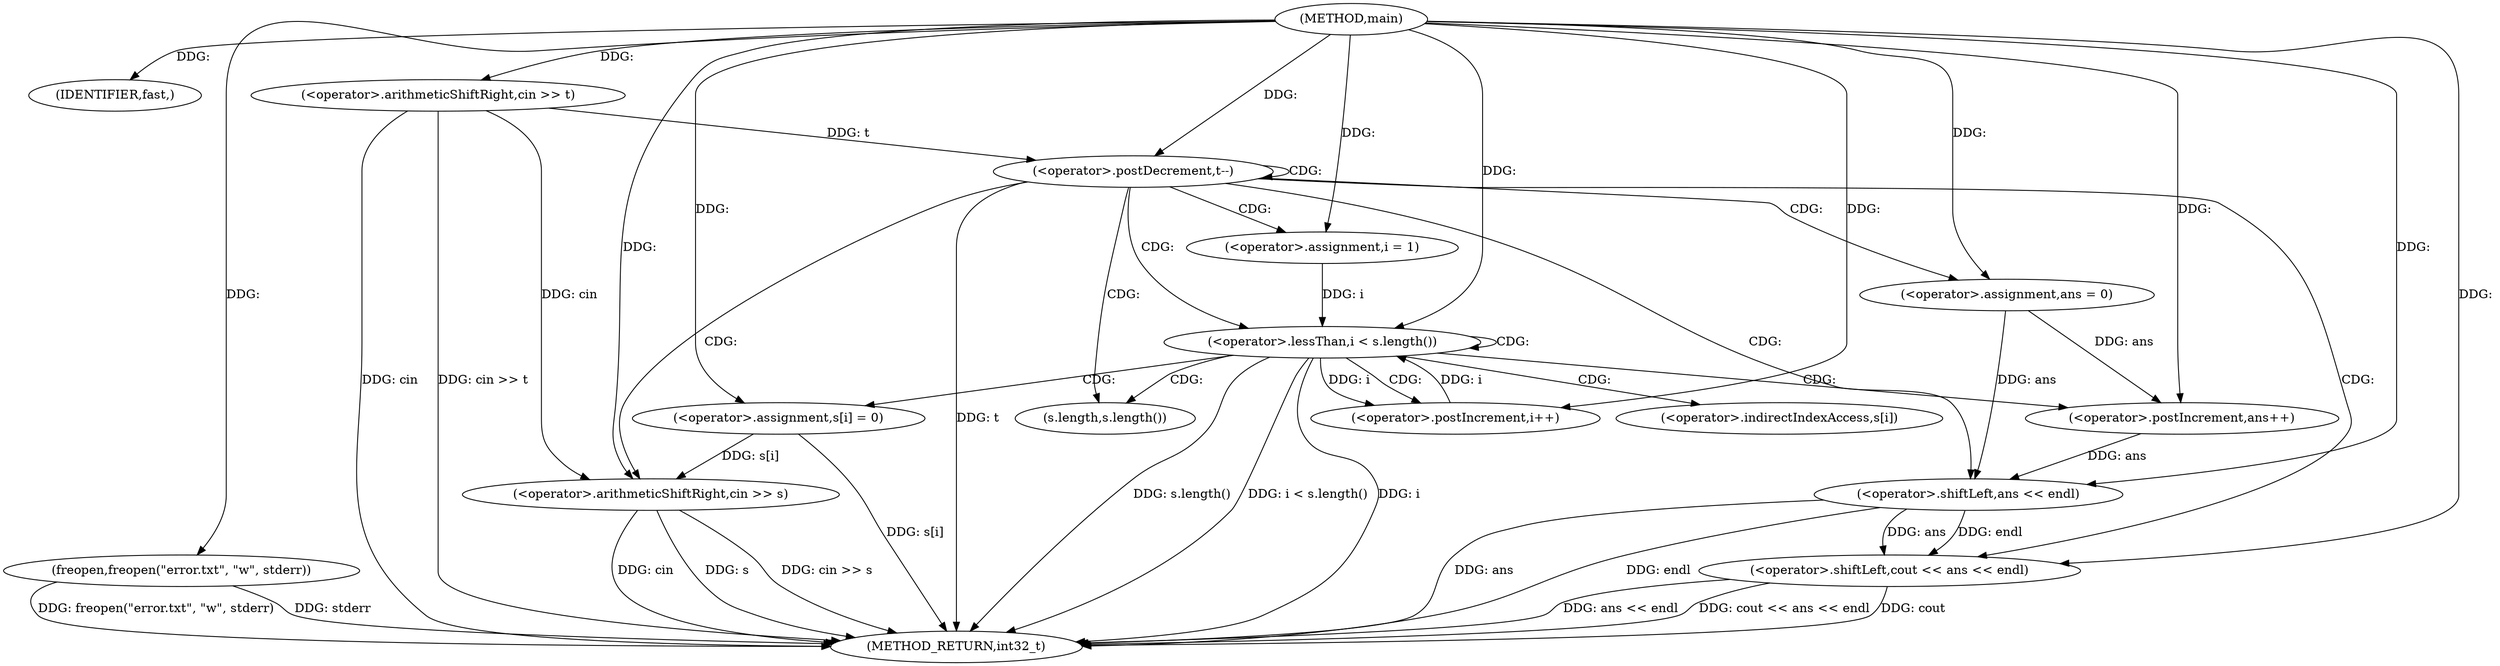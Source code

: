 digraph "main" {  
"1000272" [label = "(METHOD,main)" ]
"1000319" [label = "(METHOD_RETURN,int32_t)" ]
"1000274" [label = "(IDENTIFIER,fast,)" ]
"1000275" [label = "(freopen,freopen(\"error.txt\", \"w\", stderr))" ]
"1000280" [label = "(<operator>.arithmeticShiftRight,cin >> t)" ]
"1000284" [label = "(<operator>.postDecrement,t--)" ]
"1000288" [label = "(<operator>.arithmeticShiftRight,cin >> s)" ]
"1000292" [label = "(<operator>.assignment,ans = 0)" ]
"1000314" [label = "(<operator>.shiftLeft,cout << ans << endl)" ]
"1000297" [label = "(<operator>.assignment,i = 1)" ]
"1000300" [label = "(<operator>.lessThan,i < s.length())" ]
"1000303" [label = "(<operator>.postIncrement,i++)" ]
"1000316" [label = "(<operator>.shiftLeft,ans << endl)" ]
"1000307" [label = "(<operator>.postIncrement,ans++)" ]
"1000309" [label = "(<operator>.assignment,s[i] = 0)" ]
"1000302" [label = "(s.length,s.length())" ]
"1000310" [label = "(<operator>.indirectIndexAccess,s[i])" ]
  "1000275" -> "1000319"  [ label = "DDG: freopen(\"error.txt\", \"w\", stderr)"] 
  "1000280" -> "1000319"  [ label = "DDG: cin"] 
  "1000280" -> "1000319"  [ label = "DDG: cin >> t"] 
  "1000284" -> "1000319"  [ label = "DDG: t"] 
  "1000288" -> "1000319"  [ label = "DDG: cin"] 
  "1000288" -> "1000319"  [ label = "DDG: s"] 
  "1000288" -> "1000319"  [ label = "DDG: cin >> s"] 
  "1000300" -> "1000319"  [ label = "DDG: i"] 
  "1000300" -> "1000319"  [ label = "DDG: s.length()"] 
  "1000300" -> "1000319"  [ label = "DDG: i < s.length()"] 
  "1000316" -> "1000319"  [ label = "DDG: ans"] 
  "1000314" -> "1000319"  [ label = "DDG: ans << endl"] 
  "1000314" -> "1000319"  [ label = "DDG: cout << ans << endl"] 
  "1000309" -> "1000319"  [ label = "DDG: s[i]"] 
  "1000275" -> "1000319"  [ label = "DDG: stderr"] 
  "1000314" -> "1000319"  [ label = "DDG: cout"] 
  "1000316" -> "1000319"  [ label = "DDG: endl"] 
  "1000272" -> "1000274"  [ label = "DDG: "] 
  "1000272" -> "1000275"  [ label = "DDG: "] 
  "1000272" -> "1000280"  [ label = "DDG: "] 
  "1000280" -> "1000284"  [ label = "DDG: t"] 
  "1000272" -> "1000284"  [ label = "DDG: "] 
  "1000272" -> "1000292"  [ label = "DDG: "] 
  "1000280" -> "1000288"  [ label = "DDG: cin"] 
  "1000272" -> "1000288"  [ label = "DDG: "] 
  "1000309" -> "1000288"  [ label = "DDG: s[i]"] 
  "1000272" -> "1000297"  [ label = "DDG: "] 
  "1000272" -> "1000314"  [ label = "DDG: "] 
  "1000316" -> "1000314"  [ label = "DDG: endl"] 
  "1000316" -> "1000314"  [ label = "DDG: ans"] 
  "1000297" -> "1000300"  [ label = "DDG: i"] 
  "1000303" -> "1000300"  [ label = "DDG: i"] 
  "1000272" -> "1000300"  [ label = "DDG: "] 
  "1000300" -> "1000303"  [ label = "DDG: i"] 
  "1000272" -> "1000303"  [ label = "DDG: "] 
  "1000292" -> "1000316"  [ label = "DDG: ans"] 
  "1000307" -> "1000316"  [ label = "DDG: ans"] 
  "1000272" -> "1000316"  [ label = "DDG: "] 
  "1000272" -> "1000309"  [ label = "DDG: "] 
  "1000292" -> "1000307"  [ label = "DDG: ans"] 
  "1000272" -> "1000307"  [ label = "DDG: "] 
  "1000284" -> "1000316"  [ label = "CDG: "] 
  "1000284" -> "1000284"  [ label = "CDG: "] 
  "1000284" -> "1000314"  [ label = "CDG: "] 
  "1000284" -> "1000300"  [ label = "CDG: "] 
  "1000284" -> "1000297"  [ label = "CDG: "] 
  "1000284" -> "1000302"  [ label = "CDG: "] 
  "1000284" -> "1000288"  [ label = "CDG: "] 
  "1000284" -> "1000292"  [ label = "CDG: "] 
  "1000300" -> "1000309"  [ label = "CDG: "] 
  "1000300" -> "1000303"  [ label = "CDG: "] 
  "1000300" -> "1000300"  [ label = "CDG: "] 
  "1000300" -> "1000307"  [ label = "CDG: "] 
  "1000300" -> "1000310"  [ label = "CDG: "] 
  "1000300" -> "1000302"  [ label = "CDG: "] 
}
